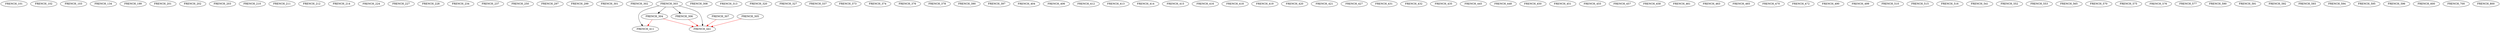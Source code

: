 digraph G {
    FRENCH_101;
    FRENCH_102;
    FRENCH_103;
    FRENCH_134;
    FRENCH_199;
    FRENCH_201;
    FRENCH_202;
    FRENCH_203;
    FRENCH_210;
    FRENCH_211;
    FRENCH_212;
    FRENCH_214;
    FRENCH_224;
    FRENCH_227;
    FRENCH_228;
    FRENCH_234;
    FRENCH_237;
    FRENCH_250;
    FRENCH_297;
    FRENCH_299;
    FRENCH_301;
    FRENCH_302;
    FRENCH_303;
    edge [color=black];
    FRENCH_303 -> FRENCH_304;
    edge [color=black];
    FRENCH_303 -> FRENCH_306;
    FRENCH_307;
    FRENCH_308;
    FRENCH_313;
    FRENCH_320;
    FRENCH_327;
    FRENCH_337;
    FRENCH_373;
    FRENCH_374;
    FRENCH_376;
    FRENCH_378;
    FRENCH_390;
    FRENCH_397;
    FRENCH_404;
    FRENCH_406;
    edge [color=black];
    FRENCH_303 -> FRENCH_411;
    edge [color=red];
    FRENCH_304 -> FRENCH_411;
    FRENCH_412;
    FRENCH_413;
    FRENCH_414;
    FRENCH_415;
    FRENCH_416;
    FRENCH_418;
    FRENCH_419;
    FRENCH_420;
    FRENCH_421;
    FRENCH_427;
    FRENCH_431;
    FRENCH_432;
    FRENCH_435;
    edge [color=black];
    FRENCH_303 -> FRENCH_441;
    edge [color=red];
    FRENCH_304 -> FRENCH_441;
    FRENCH_305 -> FRENCH_441;
    FRENCH_306 -> FRENCH_441;
    FRENCH_307 -> FRENCH_441;
    FRENCH_445;
    FRENCH_448;
    FRENCH_450;
    FRENCH_451;
    FRENCH_455;
    FRENCH_457;
    FRENCH_458;
    FRENCH_461;
    FRENCH_463;
    FRENCH_465;
    FRENCH_470;
    FRENCH_472;
    FRENCH_490;
    FRENCH_499;
    FRENCH_510;
    FRENCH_515;
    FRENCH_516;
    FRENCH_541;
    FRENCH_552;
    FRENCH_553;
    FRENCH_565;
    FRENCH_570;
    FRENCH_575;
    FRENCH_576;
    FRENCH_577;
    FRENCH_590;
    FRENCH_591;
    FRENCH_592;
    FRENCH_593;
    FRENCH_594;
    FRENCH_595;
    FRENCH_596;
    FRENCH_600;
    FRENCH_700;
    FRENCH_800;
}
